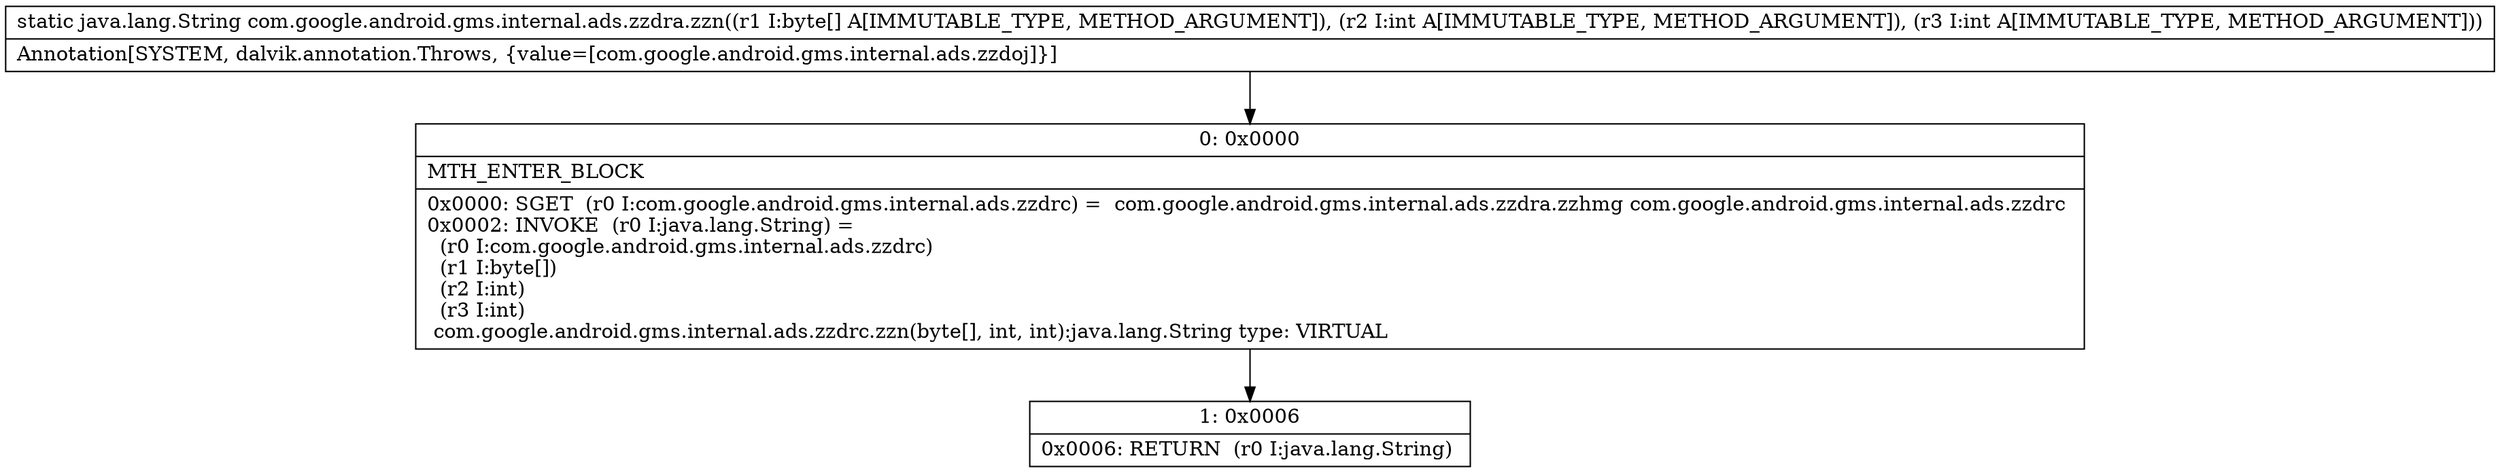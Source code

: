 digraph "CFG forcom.google.android.gms.internal.ads.zzdra.zzn([BII)Ljava\/lang\/String;" {
Node_0 [shape=record,label="{0\:\ 0x0000|MTH_ENTER_BLOCK\l|0x0000: SGET  (r0 I:com.google.android.gms.internal.ads.zzdrc) =  com.google.android.gms.internal.ads.zzdra.zzhmg com.google.android.gms.internal.ads.zzdrc \l0x0002: INVOKE  (r0 I:java.lang.String) = \l  (r0 I:com.google.android.gms.internal.ads.zzdrc)\l  (r1 I:byte[])\l  (r2 I:int)\l  (r3 I:int)\l com.google.android.gms.internal.ads.zzdrc.zzn(byte[], int, int):java.lang.String type: VIRTUAL \l}"];
Node_1 [shape=record,label="{1\:\ 0x0006|0x0006: RETURN  (r0 I:java.lang.String) \l}"];
MethodNode[shape=record,label="{static java.lang.String com.google.android.gms.internal.ads.zzdra.zzn((r1 I:byte[] A[IMMUTABLE_TYPE, METHOD_ARGUMENT]), (r2 I:int A[IMMUTABLE_TYPE, METHOD_ARGUMENT]), (r3 I:int A[IMMUTABLE_TYPE, METHOD_ARGUMENT]))  | Annotation[SYSTEM, dalvik.annotation.Throws, \{value=[com.google.android.gms.internal.ads.zzdoj]\}]\l}"];
MethodNode -> Node_0;
Node_0 -> Node_1;
}

